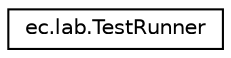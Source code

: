 digraph "Graphical Class Hierarchy"
{
  edge [fontname="Helvetica",fontsize="10",labelfontname="Helvetica",labelfontsize="10"];
  node [fontname="Helvetica",fontsize="10",shape=record];
  rankdir="LR";
  Node0 [label="ec.lab.TestRunner",height=0.2,width=0.4,color="black", fillcolor="white", style="filled",URL="$classec_1_1lab_1_1_test_runner.html"];
}
